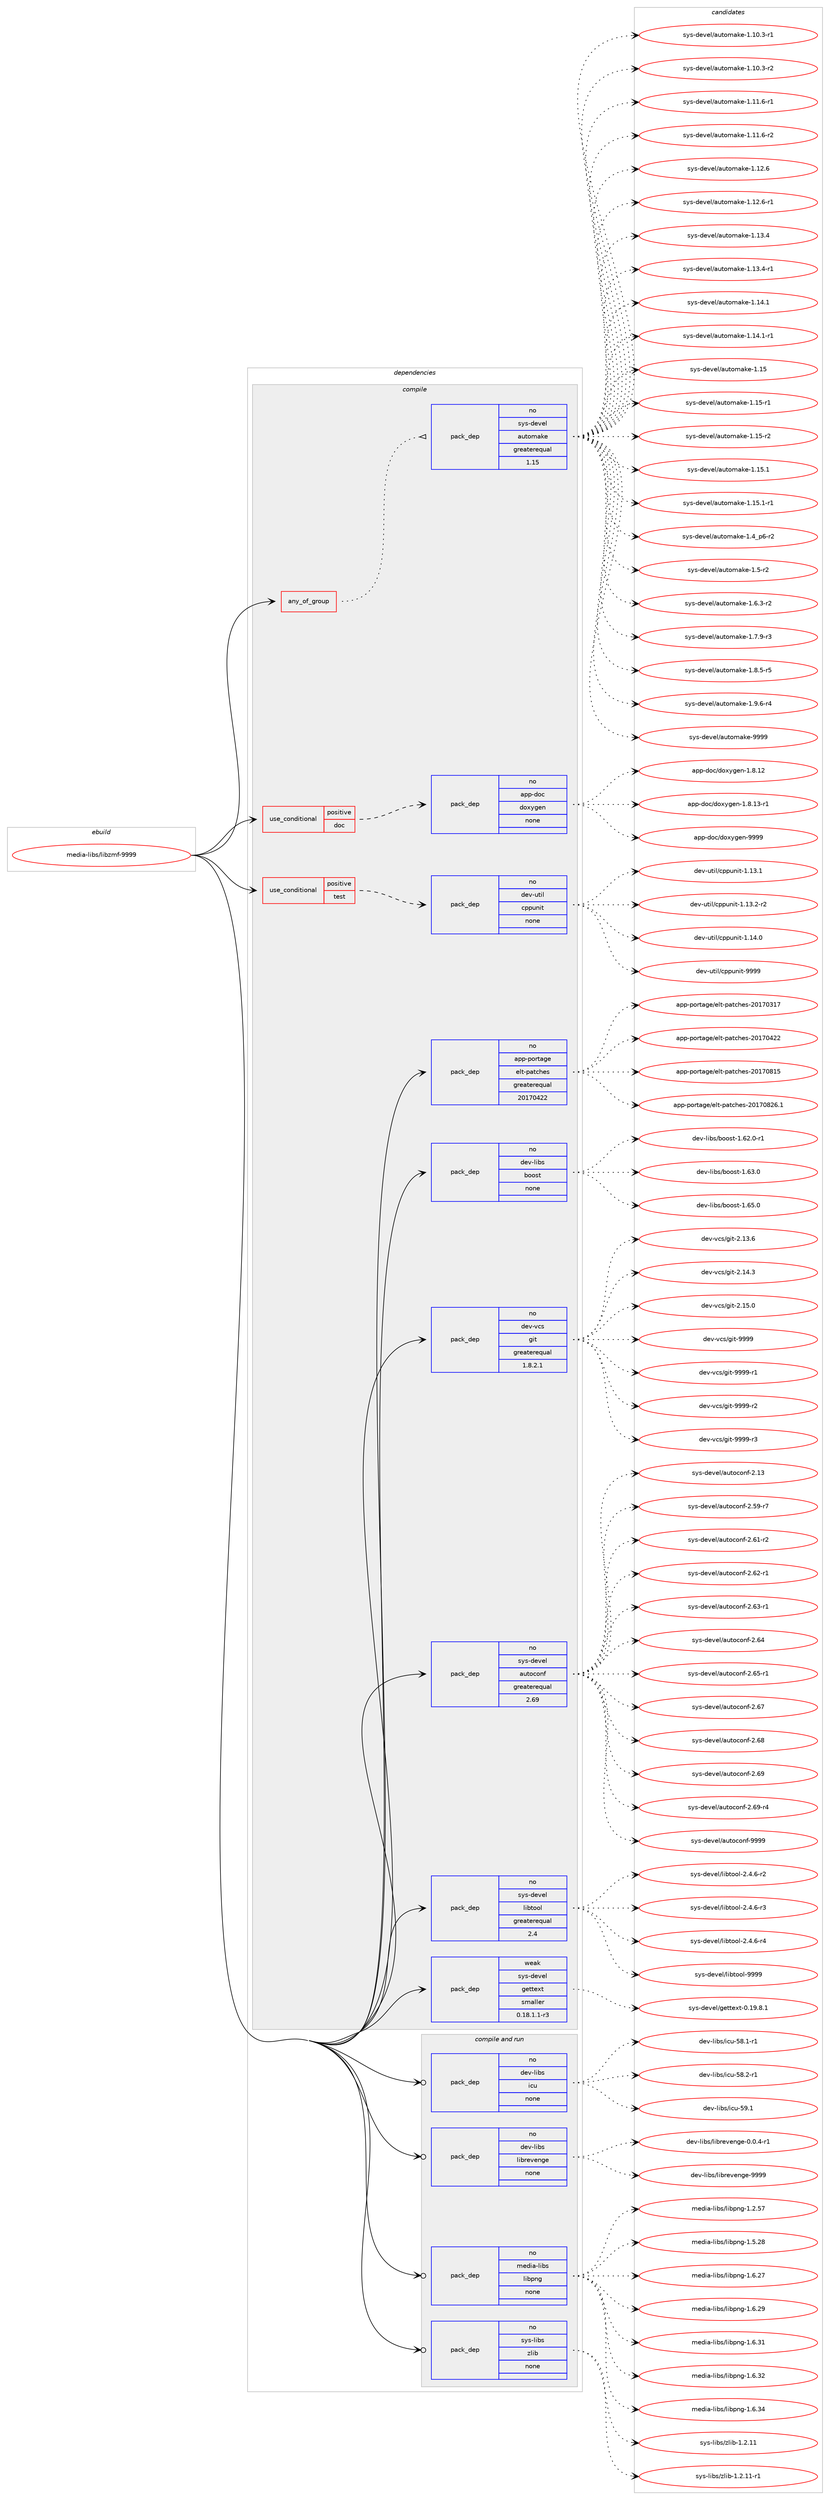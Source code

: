 digraph prolog {

# *************
# Graph options
# *************

newrank=true;
concentrate=true;
compound=true;
graph [rankdir=LR,fontname=Helvetica,fontsize=10,ranksep=1.5];#, ranksep=2.5, nodesep=0.2];
edge  [arrowhead=vee];
node  [fontname=Helvetica,fontsize=10];

# **********
# The ebuild
# **********

subgraph cluster_leftcol {
color=gray;
rank=same;
label=<<i>ebuild</i>>;
id [label="media-libs/libzmf-9999", color=red, width=4, href="../media-libs/libzmf-9999.svg"];
}

# ****************
# The dependencies
# ****************

subgraph cluster_midcol {
color=gray;
label=<<i>dependencies</i>>;
subgraph cluster_compile {
fillcolor="#eeeeee";
style=filled;
label=<<i>compile</i>>;
subgraph any5624 {
dependency366204 [label=<<TABLE BORDER="0" CELLBORDER="1" CELLSPACING="0" CELLPADDING="4"><TR><TD CELLPADDING="10">any_of_group</TD></TR></TABLE>>, shape=none, color=red];subgraph pack270224 {
dependency366205 [label=<<TABLE BORDER="0" CELLBORDER="1" CELLSPACING="0" CELLPADDING="4" WIDTH="220"><TR><TD ROWSPAN="6" CELLPADDING="30">pack_dep</TD></TR><TR><TD WIDTH="110">no</TD></TR><TR><TD>sys-devel</TD></TR><TR><TD>automake</TD></TR><TR><TD>greaterequal</TD></TR><TR><TD>1.15</TD></TR></TABLE>>, shape=none, color=blue];
}
dependency366204:e -> dependency366205:w [weight=20,style="dotted",arrowhead="oinv"];
}
id:e -> dependency366204:w [weight=20,style="solid",arrowhead="vee"];
subgraph cond90215 {
dependency366206 [label=<<TABLE BORDER="0" CELLBORDER="1" CELLSPACING="0" CELLPADDING="4"><TR><TD ROWSPAN="3" CELLPADDING="10">use_conditional</TD></TR><TR><TD>positive</TD></TR><TR><TD>doc</TD></TR></TABLE>>, shape=none, color=red];
subgraph pack270225 {
dependency366207 [label=<<TABLE BORDER="0" CELLBORDER="1" CELLSPACING="0" CELLPADDING="4" WIDTH="220"><TR><TD ROWSPAN="6" CELLPADDING="30">pack_dep</TD></TR><TR><TD WIDTH="110">no</TD></TR><TR><TD>app-doc</TD></TR><TR><TD>doxygen</TD></TR><TR><TD>none</TD></TR><TR><TD></TD></TR></TABLE>>, shape=none, color=blue];
}
dependency366206:e -> dependency366207:w [weight=20,style="dashed",arrowhead="vee"];
}
id:e -> dependency366206:w [weight=20,style="solid",arrowhead="vee"];
subgraph cond90216 {
dependency366208 [label=<<TABLE BORDER="0" CELLBORDER="1" CELLSPACING="0" CELLPADDING="4"><TR><TD ROWSPAN="3" CELLPADDING="10">use_conditional</TD></TR><TR><TD>positive</TD></TR><TR><TD>test</TD></TR></TABLE>>, shape=none, color=red];
subgraph pack270226 {
dependency366209 [label=<<TABLE BORDER="0" CELLBORDER="1" CELLSPACING="0" CELLPADDING="4" WIDTH="220"><TR><TD ROWSPAN="6" CELLPADDING="30">pack_dep</TD></TR><TR><TD WIDTH="110">no</TD></TR><TR><TD>dev-util</TD></TR><TR><TD>cppunit</TD></TR><TR><TD>none</TD></TR><TR><TD></TD></TR></TABLE>>, shape=none, color=blue];
}
dependency366208:e -> dependency366209:w [weight=20,style="dashed",arrowhead="vee"];
}
id:e -> dependency366208:w [weight=20,style="solid",arrowhead="vee"];
subgraph pack270227 {
dependency366210 [label=<<TABLE BORDER="0" CELLBORDER="1" CELLSPACING="0" CELLPADDING="4" WIDTH="220"><TR><TD ROWSPAN="6" CELLPADDING="30">pack_dep</TD></TR><TR><TD WIDTH="110">no</TD></TR><TR><TD>app-portage</TD></TR><TR><TD>elt-patches</TD></TR><TR><TD>greaterequal</TD></TR><TR><TD>20170422</TD></TR></TABLE>>, shape=none, color=blue];
}
id:e -> dependency366210:w [weight=20,style="solid",arrowhead="vee"];
subgraph pack270228 {
dependency366211 [label=<<TABLE BORDER="0" CELLBORDER="1" CELLSPACING="0" CELLPADDING="4" WIDTH="220"><TR><TD ROWSPAN="6" CELLPADDING="30">pack_dep</TD></TR><TR><TD WIDTH="110">no</TD></TR><TR><TD>dev-libs</TD></TR><TR><TD>boost</TD></TR><TR><TD>none</TD></TR><TR><TD></TD></TR></TABLE>>, shape=none, color=blue];
}
id:e -> dependency366211:w [weight=20,style="solid",arrowhead="vee"];
subgraph pack270229 {
dependency366212 [label=<<TABLE BORDER="0" CELLBORDER="1" CELLSPACING="0" CELLPADDING="4" WIDTH="220"><TR><TD ROWSPAN="6" CELLPADDING="30">pack_dep</TD></TR><TR><TD WIDTH="110">no</TD></TR><TR><TD>dev-vcs</TD></TR><TR><TD>git</TD></TR><TR><TD>greaterequal</TD></TR><TR><TD>1.8.2.1</TD></TR></TABLE>>, shape=none, color=blue];
}
id:e -> dependency366212:w [weight=20,style="solid",arrowhead="vee"];
subgraph pack270230 {
dependency366213 [label=<<TABLE BORDER="0" CELLBORDER="1" CELLSPACING="0" CELLPADDING="4" WIDTH="220"><TR><TD ROWSPAN="6" CELLPADDING="30">pack_dep</TD></TR><TR><TD WIDTH="110">no</TD></TR><TR><TD>sys-devel</TD></TR><TR><TD>autoconf</TD></TR><TR><TD>greaterequal</TD></TR><TR><TD>2.69</TD></TR></TABLE>>, shape=none, color=blue];
}
id:e -> dependency366213:w [weight=20,style="solid",arrowhead="vee"];
subgraph pack270231 {
dependency366214 [label=<<TABLE BORDER="0" CELLBORDER="1" CELLSPACING="0" CELLPADDING="4" WIDTH="220"><TR><TD ROWSPAN="6" CELLPADDING="30">pack_dep</TD></TR><TR><TD WIDTH="110">no</TD></TR><TR><TD>sys-devel</TD></TR><TR><TD>libtool</TD></TR><TR><TD>greaterequal</TD></TR><TR><TD>2.4</TD></TR></TABLE>>, shape=none, color=blue];
}
id:e -> dependency366214:w [weight=20,style="solid",arrowhead="vee"];
subgraph pack270232 {
dependency366215 [label=<<TABLE BORDER="0" CELLBORDER="1" CELLSPACING="0" CELLPADDING="4" WIDTH="220"><TR><TD ROWSPAN="6" CELLPADDING="30">pack_dep</TD></TR><TR><TD WIDTH="110">weak</TD></TR><TR><TD>sys-devel</TD></TR><TR><TD>gettext</TD></TR><TR><TD>smaller</TD></TR><TR><TD>0.18.1.1-r3</TD></TR></TABLE>>, shape=none, color=blue];
}
id:e -> dependency366215:w [weight=20,style="solid",arrowhead="vee"];
}
subgraph cluster_compileandrun {
fillcolor="#eeeeee";
style=filled;
label=<<i>compile and run</i>>;
subgraph pack270233 {
dependency366216 [label=<<TABLE BORDER="0" CELLBORDER="1" CELLSPACING="0" CELLPADDING="4" WIDTH="220"><TR><TD ROWSPAN="6" CELLPADDING="30">pack_dep</TD></TR><TR><TD WIDTH="110">no</TD></TR><TR><TD>dev-libs</TD></TR><TR><TD>icu</TD></TR><TR><TD>none</TD></TR><TR><TD></TD></TR></TABLE>>, shape=none, color=blue];
}
id:e -> dependency366216:w [weight=20,style="solid",arrowhead="odotvee"];
subgraph pack270234 {
dependency366217 [label=<<TABLE BORDER="0" CELLBORDER="1" CELLSPACING="0" CELLPADDING="4" WIDTH="220"><TR><TD ROWSPAN="6" CELLPADDING="30">pack_dep</TD></TR><TR><TD WIDTH="110">no</TD></TR><TR><TD>dev-libs</TD></TR><TR><TD>librevenge</TD></TR><TR><TD>none</TD></TR><TR><TD></TD></TR></TABLE>>, shape=none, color=blue];
}
id:e -> dependency366217:w [weight=20,style="solid",arrowhead="odotvee"];
subgraph pack270235 {
dependency366218 [label=<<TABLE BORDER="0" CELLBORDER="1" CELLSPACING="0" CELLPADDING="4" WIDTH="220"><TR><TD ROWSPAN="6" CELLPADDING="30">pack_dep</TD></TR><TR><TD WIDTH="110">no</TD></TR><TR><TD>media-libs</TD></TR><TR><TD>libpng</TD></TR><TR><TD>none</TD></TR><TR><TD></TD></TR></TABLE>>, shape=none, color=blue];
}
id:e -> dependency366218:w [weight=20,style="solid",arrowhead="odotvee"];
subgraph pack270236 {
dependency366219 [label=<<TABLE BORDER="0" CELLBORDER="1" CELLSPACING="0" CELLPADDING="4" WIDTH="220"><TR><TD ROWSPAN="6" CELLPADDING="30">pack_dep</TD></TR><TR><TD WIDTH="110">no</TD></TR><TR><TD>sys-libs</TD></TR><TR><TD>zlib</TD></TR><TR><TD>none</TD></TR><TR><TD></TD></TR></TABLE>>, shape=none, color=blue];
}
id:e -> dependency366219:w [weight=20,style="solid",arrowhead="odotvee"];
}
subgraph cluster_run {
fillcolor="#eeeeee";
style=filled;
label=<<i>run</i>>;
}
}

# **************
# The candidates
# **************

subgraph cluster_choices {
rank=same;
color=gray;
label=<<i>candidates</i>>;

subgraph choice270224 {
color=black;
nodesep=1;
choice11512111545100101118101108479711711611110997107101454946494846514511449 [label="sys-devel/automake-1.10.3-r1", color=red, width=4,href="../sys-devel/automake-1.10.3-r1.svg"];
choice11512111545100101118101108479711711611110997107101454946494846514511450 [label="sys-devel/automake-1.10.3-r2", color=red, width=4,href="../sys-devel/automake-1.10.3-r2.svg"];
choice11512111545100101118101108479711711611110997107101454946494946544511449 [label="sys-devel/automake-1.11.6-r1", color=red, width=4,href="../sys-devel/automake-1.11.6-r1.svg"];
choice11512111545100101118101108479711711611110997107101454946494946544511450 [label="sys-devel/automake-1.11.6-r2", color=red, width=4,href="../sys-devel/automake-1.11.6-r2.svg"];
choice1151211154510010111810110847971171161111099710710145494649504654 [label="sys-devel/automake-1.12.6", color=red, width=4,href="../sys-devel/automake-1.12.6.svg"];
choice11512111545100101118101108479711711611110997107101454946495046544511449 [label="sys-devel/automake-1.12.6-r1", color=red, width=4,href="../sys-devel/automake-1.12.6-r1.svg"];
choice1151211154510010111810110847971171161111099710710145494649514652 [label="sys-devel/automake-1.13.4", color=red, width=4,href="../sys-devel/automake-1.13.4.svg"];
choice11512111545100101118101108479711711611110997107101454946495146524511449 [label="sys-devel/automake-1.13.4-r1", color=red, width=4,href="../sys-devel/automake-1.13.4-r1.svg"];
choice1151211154510010111810110847971171161111099710710145494649524649 [label="sys-devel/automake-1.14.1", color=red, width=4,href="../sys-devel/automake-1.14.1.svg"];
choice11512111545100101118101108479711711611110997107101454946495246494511449 [label="sys-devel/automake-1.14.1-r1", color=red, width=4,href="../sys-devel/automake-1.14.1-r1.svg"];
choice115121115451001011181011084797117116111109971071014549464953 [label="sys-devel/automake-1.15", color=red, width=4,href="../sys-devel/automake-1.15.svg"];
choice1151211154510010111810110847971171161111099710710145494649534511449 [label="sys-devel/automake-1.15-r1", color=red, width=4,href="../sys-devel/automake-1.15-r1.svg"];
choice1151211154510010111810110847971171161111099710710145494649534511450 [label="sys-devel/automake-1.15-r2", color=red, width=4,href="../sys-devel/automake-1.15-r2.svg"];
choice1151211154510010111810110847971171161111099710710145494649534649 [label="sys-devel/automake-1.15.1", color=red, width=4,href="../sys-devel/automake-1.15.1.svg"];
choice11512111545100101118101108479711711611110997107101454946495346494511449 [label="sys-devel/automake-1.15.1-r1", color=red, width=4,href="../sys-devel/automake-1.15.1-r1.svg"];
choice115121115451001011181011084797117116111109971071014549465295112544511450 [label="sys-devel/automake-1.4_p6-r2", color=red, width=4,href="../sys-devel/automake-1.4_p6-r2.svg"];
choice11512111545100101118101108479711711611110997107101454946534511450 [label="sys-devel/automake-1.5-r2", color=red, width=4,href="../sys-devel/automake-1.5-r2.svg"];
choice115121115451001011181011084797117116111109971071014549465446514511450 [label="sys-devel/automake-1.6.3-r2", color=red, width=4,href="../sys-devel/automake-1.6.3-r2.svg"];
choice115121115451001011181011084797117116111109971071014549465546574511451 [label="sys-devel/automake-1.7.9-r3", color=red, width=4,href="../sys-devel/automake-1.7.9-r3.svg"];
choice115121115451001011181011084797117116111109971071014549465646534511453 [label="sys-devel/automake-1.8.5-r5", color=red, width=4,href="../sys-devel/automake-1.8.5-r5.svg"];
choice115121115451001011181011084797117116111109971071014549465746544511452 [label="sys-devel/automake-1.9.6-r4", color=red, width=4,href="../sys-devel/automake-1.9.6-r4.svg"];
choice115121115451001011181011084797117116111109971071014557575757 [label="sys-devel/automake-9999", color=red, width=4,href="../sys-devel/automake-9999.svg"];
dependency366205:e -> choice11512111545100101118101108479711711611110997107101454946494846514511449:w [style=dotted,weight="100"];
dependency366205:e -> choice11512111545100101118101108479711711611110997107101454946494846514511450:w [style=dotted,weight="100"];
dependency366205:e -> choice11512111545100101118101108479711711611110997107101454946494946544511449:w [style=dotted,weight="100"];
dependency366205:e -> choice11512111545100101118101108479711711611110997107101454946494946544511450:w [style=dotted,weight="100"];
dependency366205:e -> choice1151211154510010111810110847971171161111099710710145494649504654:w [style=dotted,weight="100"];
dependency366205:e -> choice11512111545100101118101108479711711611110997107101454946495046544511449:w [style=dotted,weight="100"];
dependency366205:e -> choice1151211154510010111810110847971171161111099710710145494649514652:w [style=dotted,weight="100"];
dependency366205:e -> choice11512111545100101118101108479711711611110997107101454946495146524511449:w [style=dotted,weight="100"];
dependency366205:e -> choice1151211154510010111810110847971171161111099710710145494649524649:w [style=dotted,weight="100"];
dependency366205:e -> choice11512111545100101118101108479711711611110997107101454946495246494511449:w [style=dotted,weight="100"];
dependency366205:e -> choice115121115451001011181011084797117116111109971071014549464953:w [style=dotted,weight="100"];
dependency366205:e -> choice1151211154510010111810110847971171161111099710710145494649534511449:w [style=dotted,weight="100"];
dependency366205:e -> choice1151211154510010111810110847971171161111099710710145494649534511450:w [style=dotted,weight="100"];
dependency366205:e -> choice1151211154510010111810110847971171161111099710710145494649534649:w [style=dotted,weight="100"];
dependency366205:e -> choice11512111545100101118101108479711711611110997107101454946495346494511449:w [style=dotted,weight="100"];
dependency366205:e -> choice115121115451001011181011084797117116111109971071014549465295112544511450:w [style=dotted,weight="100"];
dependency366205:e -> choice11512111545100101118101108479711711611110997107101454946534511450:w [style=dotted,weight="100"];
dependency366205:e -> choice115121115451001011181011084797117116111109971071014549465446514511450:w [style=dotted,weight="100"];
dependency366205:e -> choice115121115451001011181011084797117116111109971071014549465546574511451:w [style=dotted,weight="100"];
dependency366205:e -> choice115121115451001011181011084797117116111109971071014549465646534511453:w [style=dotted,weight="100"];
dependency366205:e -> choice115121115451001011181011084797117116111109971071014549465746544511452:w [style=dotted,weight="100"];
dependency366205:e -> choice115121115451001011181011084797117116111109971071014557575757:w [style=dotted,weight="100"];
}
subgraph choice270225 {
color=black;
nodesep=1;
choice9711211245100111994710011112012110310111045494656464950 [label="app-doc/doxygen-1.8.12", color=red, width=4,href="../app-doc/doxygen-1.8.12.svg"];
choice97112112451001119947100111120121103101110454946564649514511449 [label="app-doc/doxygen-1.8.13-r1", color=red, width=4,href="../app-doc/doxygen-1.8.13-r1.svg"];
choice971121124510011199471001111201211031011104557575757 [label="app-doc/doxygen-9999", color=red, width=4,href="../app-doc/doxygen-9999.svg"];
dependency366207:e -> choice9711211245100111994710011112012110310111045494656464950:w [style=dotted,weight="100"];
dependency366207:e -> choice97112112451001119947100111120121103101110454946564649514511449:w [style=dotted,weight="100"];
dependency366207:e -> choice971121124510011199471001111201211031011104557575757:w [style=dotted,weight="100"];
}
subgraph choice270226 {
color=black;
nodesep=1;
choice10010111845117116105108479911211211711010511645494649514649 [label="dev-util/cppunit-1.13.1", color=red, width=4,href="../dev-util/cppunit-1.13.1.svg"];
choice100101118451171161051084799112112117110105116454946495146504511450 [label="dev-util/cppunit-1.13.2-r2", color=red, width=4,href="../dev-util/cppunit-1.13.2-r2.svg"];
choice10010111845117116105108479911211211711010511645494649524648 [label="dev-util/cppunit-1.14.0", color=red, width=4,href="../dev-util/cppunit-1.14.0.svg"];
choice1001011184511711610510847991121121171101051164557575757 [label="dev-util/cppunit-9999", color=red, width=4,href="../dev-util/cppunit-9999.svg"];
dependency366209:e -> choice10010111845117116105108479911211211711010511645494649514649:w [style=dotted,weight="100"];
dependency366209:e -> choice100101118451171161051084799112112117110105116454946495146504511450:w [style=dotted,weight="100"];
dependency366209:e -> choice10010111845117116105108479911211211711010511645494649524648:w [style=dotted,weight="100"];
dependency366209:e -> choice1001011184511711610510847991121121171101051164557575757:w [style=dotted,weight="100"];
}
subgraph choice270227 {
color=black;
nodesep=1;
choice97112112451121111141169710310147101108116451129711699104101115455048495548514955 [label="app-portage/elt-patches-20170317", color=red, width=4,href="../app-portage/elt-patches-20170317.svg"];
choice97112112451121111141169710310147101108116451129711699104101115455048495548525050 [label="app-portage/elt-patches-20170422", color=red, width=4,href="../app-portage/elt-patches-20170422.svg"];
choice97112112451121111141169710310147101108116451129711699104101115455048495548564953 [label="app-portage/elt-patches-20170815", color=red, width=4,href="../app-portage/elt-patches-20170815.svg"];
choice971121124511211111411697103101471011081164511297116991041011154550484955485650544649 [label="app-portage/elt-patches-20170826.1", color=red, width=4,href="../app-portage/elt-patches-20170826.1.svg"];
dependency366210:e -> choice97112112451121111141169710310147101108116451129711699104101115455048495548514955:w [style=dotted,weight="100"];
dependency366210:e -> choice97112112451121111141169710310147101108116451129711699104101115455048495548525050:w [style=dotted,weight="100"];
dependency366210:e -> choice97112112451121111141169710310147101108116451129711699104101115455048495548564953:w [style=dotted,weight="100"];
dependency366210:e -> choice971121124511211111411697103101471011081164511297116991041011154550484955485650544649:w [style=dotted,weight="100"];
}
subgraph choice270228 {
color=black;
nodesep=1;
choice10010111845108105981154798111111115116454946545046484511449 [label="dev-libs/boost-1.62.0-r1", color=red, width=4,href="../dev-libs/boost-1.62.0-r1.svg"];
choice1001011184510810598115479811111111511645494654514648 [label="dev-libs/boost-1.63.0", color=red, width=4,href="../dev-libs/boost-1.63.0.svg"];
choice1001011184510810598115479811111111511645494654534648 [label="dev-libs/boost-1.65.0", color=red, width=4,href="../dev-libs/boost-1.65.0.svg"];
dependency366211:e -> choice10010111845108105981154798111111115116454946545046484511449:w [style=dotted,weight="100"];
dependency366211:e -> choice1001011184510810598115479811111111511645494654514648:w [style=dotted,weight="100"];
dependency366211:e -> choice1001011184510810598115479811111111511645494654534648:w [style=dotted,weight="100"];
}
subgraph choice270229 {
color=black;
nodesep=1;
choice10010111845118991154710310511645504649514654 [label="dev-vcs/git-2.13.6", color=red, width=4,href="../dev-vcs/git-2.13.6.svg"];
choice10010111845118991154710310511645504649524651 [label="dev-vcs/git-2.14.3", color=red, width=4,href="../dev-vcs/git-2.14.3.svg"];
choice10010111845118991154710310511645504649534648 [label="dev-vcs/git-2.15.0", color=red, width=4,href="../dev-vcs/git-2.15.0.svg"];
choice1001011184511899115471031051164557575757 [label="dev-vcs/git-9999", color=red, width=4,href="../dev-vcs/git-9999.svg"];
choice10010111845118991154710310511645575757574511449 [label="dev-vcs/git-9999-r1", color=red, width=4,href="../dev-vcs/git-9999-r1.svg"];
choice10010111845118991154710310511645575757574511450 [label="dev-vcs/git-9999-r2", color=red, width=4,href="../dev-vcs/git-9999-r2.svg"];
choice10010111845118991154710310511645575757574511451 [label="dev-vcs/git-9999-r3", color=red, width=4,href="../dev-vcs/git-9999-r3.svg"];
dependency366212:e -> choice10010111845118991154710310511645504649514654:w [style=dotted,weight="100"];
dependency366212:e -> choice10010111845118991154710310511645504649524651:w [style=dotted,weight="100"];
dependency366212:e -> choice10010111845118991154710310511645504649534648:w [style=dotted,weight="100"];
dependency366212:e -> choice1001011184511899115471031051164557575757:w [style=dotted,weight="100"];
dependency366212:e -> choice10010111845118991154710310511645575757574511449:w [style=dotted,weight="100"];
dependency366212:e -> choice10010111845118991154710310511645575757574511450:w [style=dotted,weight="100"];
dependency366212:e -> choice10010111845118991154710310511645575757574511451:w [style=dotted,weight="100"];
}
subgraph choice270230 {
color=black;
nodesep=1;
choice115121115451001011181011084797117116111991111101024550464951 [label="sys-devel/autoconf-2.13", color=red, width=4,href="../sys-devel/autoconf-2.13.svg"];
choice1151211154510010111810110847971171161119911111010245504653574511455 [label="sys-devel/autoconf-2.59-r7", color=red, width=4,href="../sys-devel/autoconf-2.59-r7.svg"];
choice1151211154510010111810110847971171161119911111010245504654494511450 [label="sys-devel/autoconf-2.61-r2", color=red, width=4,href="../sys-devel/autoconf-2.61-r2.svg"];
choice1151211154510010111810110847971171161119911111010245504654504511449 [label="sys-devel/autoconf-2.62-r1", color=red, width=4,href="../sys-devel/autoconf-2.62-r1.svg"];
choice1151211154510010111810110847971171161119911111010245504654514511449 [label="sys-devel/autoconf-2.63-r1", color=red, width=4,href="../sys-devel/autoconf-2.63-r1.svg"];
choice115121115451001011181011084797117116111991111101024550465452 [label="sys-devel/autoconf-2.64", color=red, width=4,href="../sys-devel/autoconf-2.64.svg"];
choice1151211154510010111810110847971171161119911111010245504654534511449 [label="sys-devel/autoconf-2.65-r1", color=red, width=4,href="../sys-devel/autoconf-2.65-r1.svg"];
choice115121115451001011181011084797117116111991111101024550465455 [label="sys-devel/autoconf-2.67", color=red, width=4,href="../sys-devel/autoconf-2.67.svg"];
choice115121115451001011181011084797117116111991111101024550465456 [label="sys-devel/autoconf-2.68", color=red, width=4,href="../sys-devel/autoconf-2.68.svg"];
choice115121115451001011181011084797117116111991111101024550465457 [label="sys-devel/autoconf-2.69", color=red, width=4,href="../sys-devel/autoconf-2.69.svg"];
choice1151211154510010111810110847971171161119911111010245504654574511452 [label="sys-devel/autoconf-2.69-r4", color=red, width=4,href="../sys-devel/autoconf-2.69-r4.svg"];
choice115121115451001011181011084797117116111991111101024557575757 [label="sys-devel/autoconf-9999", color=red, width=4,href="../sys-devel/autoconf-9999.svg"];
dependency366213:e -> choice115121115451001011181011084797117116111991111101024550464951:w [style=dotted,weight="100"];
dependency366213:e -> choice1151211154510010111810110847971171161119911111010245504653574511455:w [style=dotted,weight="100"];
dependency366213:e -> choice1151211154510010111810110847971171161119911111010245504654494511450:w [style=dotted,weight="100"];
dependency366213:e -> choice1151211154510010111810110847971171161119911111010245504654504511449:w [style=dotted,weight="100"];
dependency366213:e -> choice1151211154510010111810110847971171161119911111010245504654514511449:w [style=dotted,weight="100"];
dependency366213:e -> choice115121115451001011181011084797117116111991111101024550465452:w [style=dotted,weight="100"];
dependency366213:e -> choice1151211154510010111810110847971171161119911111010245504654534511449:w [style=dotted,weight="100"];
dependency366213:e -> choice115121115451001011181011084797117116111991111101024550465455:w [style=dotted,weight="100"];
dependency366213:e -> choice115121115451001011181011084797117116111991111101024550465456:w [style=dotted,weight="100"];
dependency366213:e -> choice115121115451001011181011084797117116111991111101024550465457:w [style=dotted,weight="100"];
dependency366213:e -> choice1151211154510010111810110847971171161119911111010245504654574511452:w [style=dotted,weight="100"];
dependency366213:e -> choice115121115451001011181011084797117116111991111101024557575757:w [style=dotted,weight="100"];
}
subgraph choice270231 {
color=black;
nodesep=1;
choice1151211154510010111810110847108105981161111111084550465246544511450 [label="sys-devel/libtool-2.4.6-r2", color=red, width=4,href="../sys-devel/libtool-2.4.6-r2.svg"];
choice1151211154510010111810110847108105981161111111084550465246544511451 [label="sys-devel/libtool-2.4.6-r3", color=red, width=4,href="../sys-devel/libtool-2.4.6-r3.svg"];
choice1151211154510010111810110847108105981161111111084550465246544511452 [label="sys-devel/libtool-2.4.6-r4", color=red, width=4,href="../sys-devel/libtool-2.4.6-r4.svg"];
choice1151211154510010111810110847108105981161111111084557575757 [label="sys-devel/libtool-9999", color=red, width=4,href="../sys-devel/libtool-9999.svg"];
dependency366214:e -> choice1151211154510010111810110847108105981161111111084550465246544511450:w [style=dotted,weight="100"];
dependency366214:e -> choice1151211154510010111810110847108105981161111111084550465246544511451:w [style=dotted,weight="100"];
dependency366214:e -> choice1151211154510010111810110847108105981161111111084550465246544511452:w [style=dotted,weight="100"];
dependency366214:e -> choice1151211154510010111810110847108105981161111111084557575757:w [style=dotted,weight="100"];
}
subgraph choice270232 {
color=black;
nodesep=1;
choice1151211154510010111810110847103101116116101120116454846495746564649 [label="sys-devel/gettext-0.19.8.1", color=red, width=4,href="../sys-devel/gettext-0.19.8.1.svg"];
dependency366215:e -> choice1151211154510010111810110847103101116116101120116454846495746564649:w [style=dotted,weight="100"];
}
subgraph choice270233 {
color=black;
nodesep=1;
choice1001011184510810598115471059911745535646494511449 [label="dev-libs/icu-58.1-r1", color=red, width=4,href="../dev-libs/icu-58.1-r1.svg"];
choice1001011184510810598115471059911745535646504511449 [label="dev-libs/icu-58.2-r1", color=red, width=4,href="../dev-libs/icu-58.2-r1.svg"];
choice100101118451081059811547105991174553574649 [label="dev-libs/icu-59.1", color=red, width=4,href="../dev-libs/icu-59.1.svg"];
dependency366216:e -> choice1001011184510810598115471059911745535646494511449:w [style=dotted,weight="100"];
dependency366216:e -> choice1001011184510810598115471059911745535646504511449:w [style=dotted,weight="100"];
dependency366216:e -> choice100101118451081059811547105991174553574649:w [style=dotted,weight="100"];
}
subgraph choice270234 {
color=black;
nodesep=1;
choice100101118451081059811547108105981141011181011101031014548464846524511449 [label="dev-libs/librevenge-0.0.4-r1", color=red, width=4,href="../dev-libs/librevenge-0.0.4-r1.svg"];
choice100101118451081059811547108105981141011181011101031014557575757 [label="dev-libs/librevenge-9999", color=red, width=4,href="../dev-libs/librevenge-9999.svg"];
dependency366217:e -> choice100101118451081059811547108105981141011181011101031014548464846524511449:w [style=dotted,weight="100"];
dependency366217:e -> choice100101118451081059811547108105981141011181011101031014557575757:w [style=dotted,weight="100"];
}
subgraph choice270235 {
color=black;
nodesep=1;
choice109101100105974510810598115471081059811211010345494650465355 [label="media-libs/libpng-1.2.57", color=red, width=4,href="../media-libs/libpng-1.2.57.svg"];
choice109101100105974510810598115471081059811211010345494653465056 [label="media-libs/libpng-1.5.28", color=red, width=4,href="../media-libs/libpng-1.5.28.svg"];
choice109101100105974510810598115471081059811211010345494654465055 [label="media-libs/libpng-1.6.27", color=red, width=4,href="../media-libs/libpng-1.6.27.svg"];
choice109101100105974510810598115471081059811211010345494654465057 [label="media-libs/libpng-1.6.29", color=red, width=4,href="../media-libs/libpng-1.6.29.svg"];
choice109101100105974510810598115471081059811211010345494654465149 [label="media-libs/libpng-1.6.31", color=red, width=4,href="../media-libs/libpng-1.6.31.svg"];
choice109101100105974510810598115471081059811211010345494654465150 [label="media-libs/libpng-1.6.32", color=red, width=4,href="../media-libs/libpng-1.6.32.svg"];
choice109101100105974510810598115471081059811211010345494654465152 [label="media-libs/libpng-1.6.34", color=red, width=4,href="../media-libs/libpng-1.6.34.svg"];
dependency366218:e -> choice109101100105974510810598115471081059811211010345494650465355:w [style=dotted,weight="100"];
dependency366218:e -> choice109101100105974510810598115471081059811211010345494653465056:w [style=dotted,weight="100"];
dependency366218:e -> choice109101100105974510810598115471081059811211010345494654465055:w [style=dotted,weight="100"];
dependency366218:e -> choice109101100105974510810598115471081059811211010345494654465057:w [style=dotted,weight="100"];
dependency366218:e -> choice109101100105974510810598115471081059811211010345494654465149:w [style=dotted,weight="100"];
dependency366218:e -> choice109101100105974510810598115471081059811211010345494654465150:w [style=dotted,weight="100"];
dependency366218:e -> choice109101100105974510810598115471081059811211010345494654465152:w [style=dotted,weight="100"];
}
subgraph choice270236 {
color=black;
nodesep=1;
choice1151211154510810598115471221081059845494650464949 [label="sys-libs/zlib-1.2.11", color=red, width=4,href="../sys-libs/zlib-1.2.11.svg"];
choice11512111545108105981154712210810598454946504649494511449 [label="sys-libs/zlib-1.2.11-r1", color=red, width=4,href="../sys-libs/zlib-1.2.11-r1.svg"];
dependency366219:e -> choice1151211154510810598115471221081059845494650464949:w [style=dotted,weight="100"];
dependency366219:e -> choice11512111545108105981154712210810598454946504649494511449:w [style=dotted,weight="100"];
}
}

}
